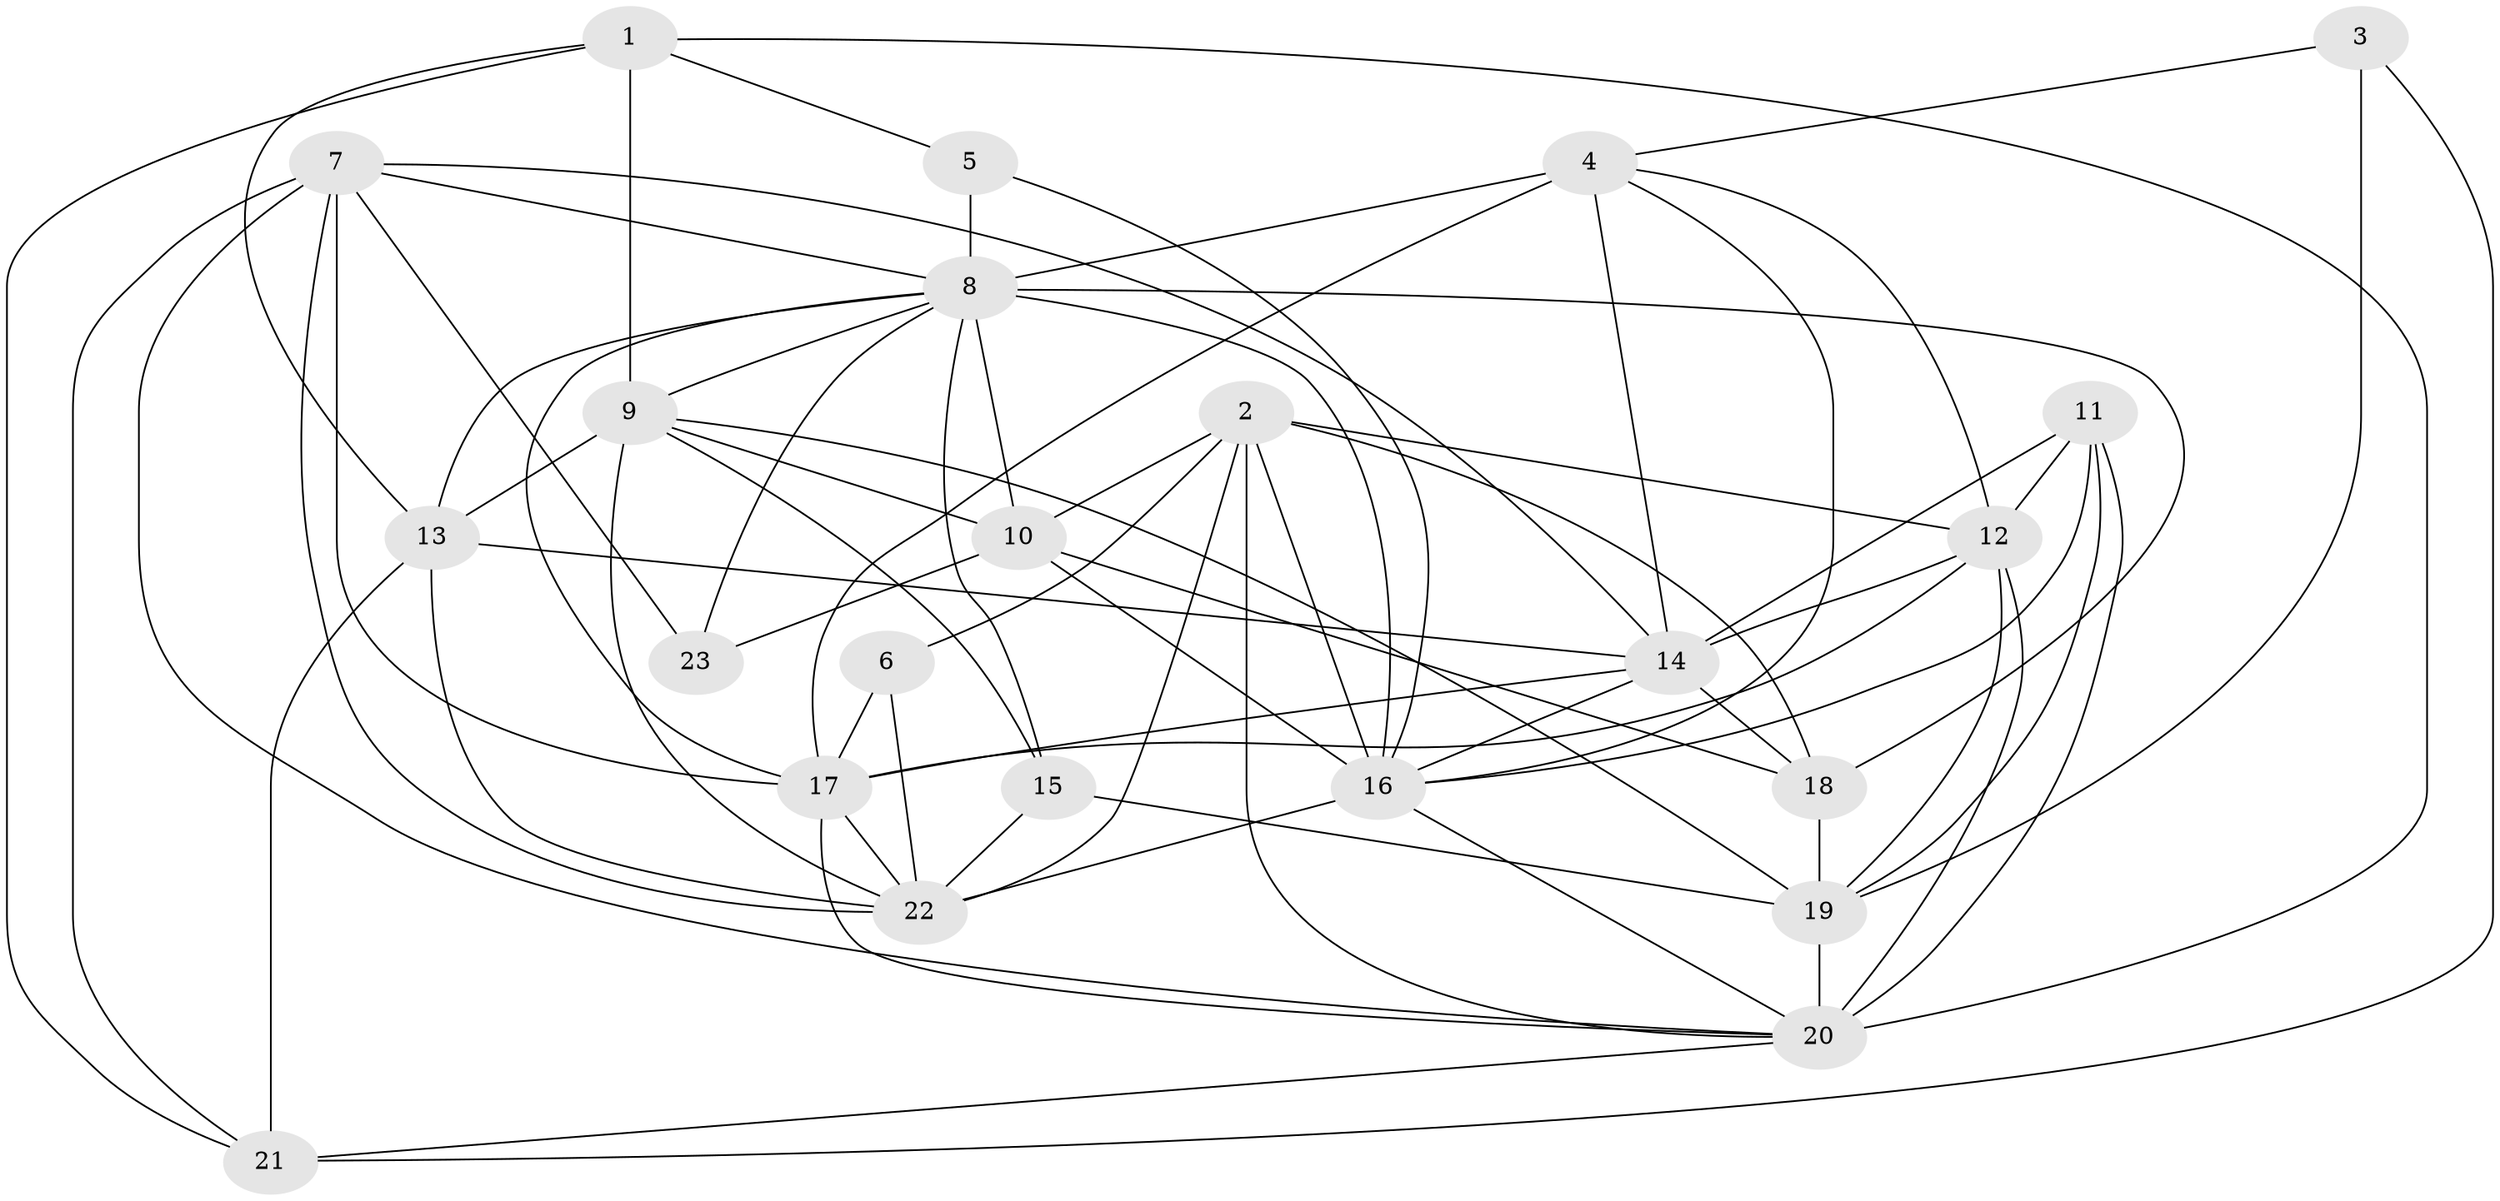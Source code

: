// original degree distribution, {2: 0.16, 5: 0.2, 4: 0.21333333333333335, 6: 0.09333333333333334, 3: 0.28, 7: 0.04, 11: 0.013333333333333334}
// Generated by graph-tools (version 1.1) at 2025/37/03/04/25 23:37:12]
// undirected, 23 vertices, 71 edges
graph export_dot {
  node [color=gray90,style=filled];
  1;
  2;
  3;
  4;
  5;
  6;
  7;
  8;
  9;
  10;
  11;
  12;
  13;
  14;
  15;
  16;
  17;
  18;
  19;
  20;
  21;
  22;
  23;
  1 -- 5 [weight=1.0];
  1 -- 9 [weight=1.0];
  1 -- 13 [weight=1.0];
  1 -- 20 [weight=1.0];
  1 -- 21 [weight=1.0];
  2 -- 6 [weight=1.0];
  2 -- 10 [weight=1.0];
  2 -- 12 [weight=1.0];
  2 -- 16 [weight=1.0];
  2 -- 18 [weight=1.0];
  2 -- 20 [weight=1.0];
  2 -- 22 [weight=1.0];
  3 -- 4 [weight=1.0];
  3 -- 19 [weight=1.0];
  3 -- 21 [weight=1.0];
  4 -- 8 [weight=5.0];
  4 -- 12 [weight=2.0];
  4 -- 14 [weight=1.0];
  4 -- 16 [weight=3.0];
  4 -- 17 [weight=2.0];
  5 -- 8 [weight=2.0];
  5 -- 16 [weight=1.0];
  6 -- 17 [weight=1.0];
  6 -- 22 [weight=1.0];
  7 -- 8 [weight=1.0];
  7 -- 14 [weight=1.0];
  7 -- 17 [weight=2.0];
  7 -- 20 [weight=1.0];
  7 -- 21 [weight=2.0];
  7 -- 22 [weight=1.0];
  7 -- 23 [weight=1.0];
  8 -- 9 [weight=1.0];
  8 -- 10 [weight=1.0];
  8 -- 13 [weight=1.0];
  8 -- 15 [weight=1.0];
  8 -- 16 [weight=1.0];
  8 -- 17 [weight=1.0];
  8 -- 18 [weight=1.0];
  8 -- 23 [weight=3.0];
  9 -- 10 [weight=1.0];
  9 -- 13 [weight=1.0];
  9 -- 15 [weight=1.0];
  9 -- 19 [weight=1.0];
  9 -- 22 [weight=1.0];
  10 -- 16 [weight=1.0];
  10 -- 18 [weight=1.0];
  10 -- 23 [weight=2.0];
  11 -- 12 [weight=1.0];
  11 -- 14 [weight=1.0];
  11 -- 16 [weight=1.0];
  11 -- 19 [weight=1.0];
  11 -- 20 [weight=1.0];
  12 -- 14 [weight=1.0];
  12 -- 17 [weight=1.0];
  12 -- 19 [weight=2.0];
  12 -- 20 [weight=2.0];
  13 -- 14 [weight=2.0];
  13 -- 21 [weight=2.0];
  13 -- 22 [weight=1.0];
  14 -- 16 [weight=1.0];
  14 -- 17 [weight=2.0];
  14 -- 18 [weight=1.0];
  15 -- 19 [weight=2.0];
  15 -- 22 [weight=1.0];
  16 -- 20 [weight=1.0];
  16 -- 22 [weight=2.0];
  17 -- 20 [weight=1.0];
  17 -- 22 [weight=2.0];
  18 -- 19 [weight=1.0];
  19 -- 20 [weight=2.0];
  20 -- 21 [weight=1.0];
}
